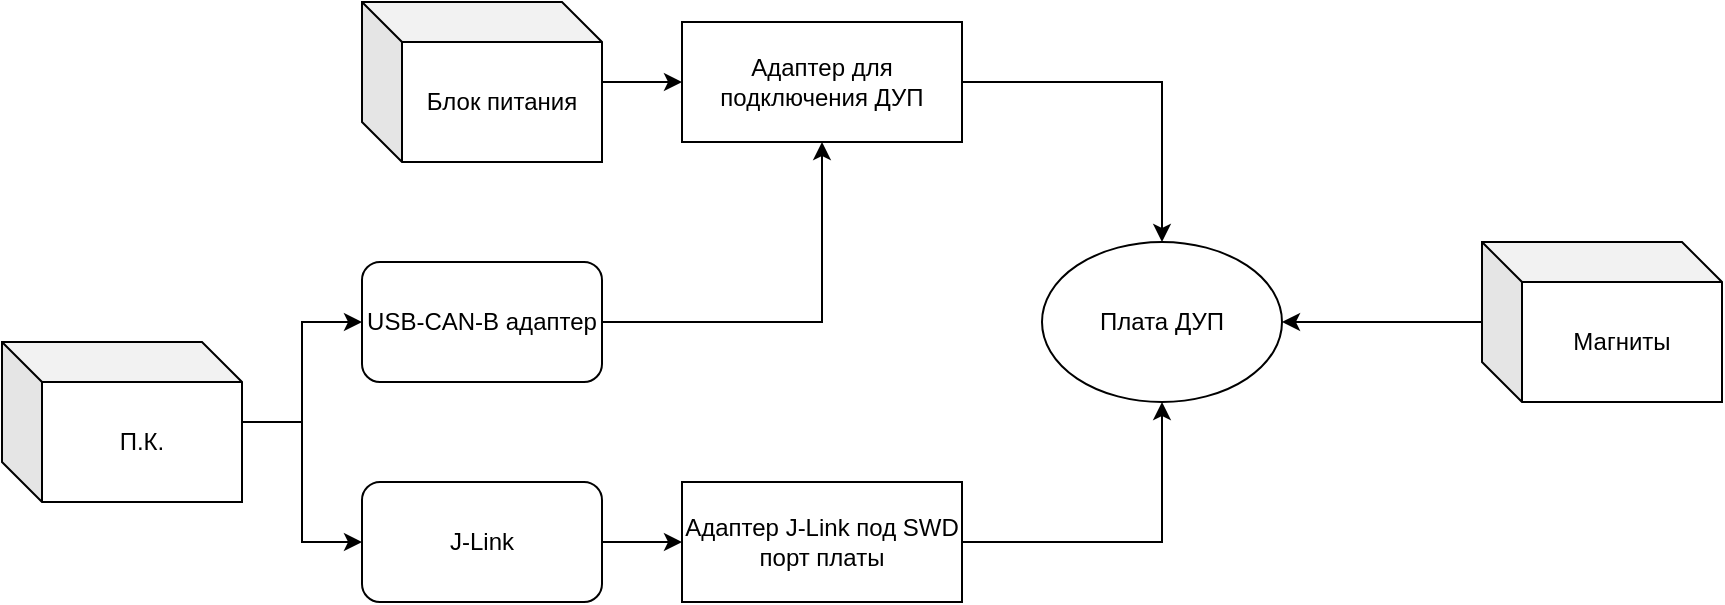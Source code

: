 <mxfile version="28.2.5">
  <diagram name="Страница — 1" id="r_zdTmEf6iypGUSkc-GM">
    <mxGraphModel dx="1375" dy="787" grid="1" gridSize="10" guides="1" tooltips="1" connect="1" arrows="1" fold="1" page="1" pageScale="1" pageWidth="827" pageHeight="1169" math="0" shadow="0">
      <root>
        <mxCell id="0" />
        <mxCell id="1" parent="0" />
        <mxCell id="HEdC6EzMkmrNth7F3knK-8" style="edgeStyle=orthogonalEdgeStyle;rounded=0;orthogonalLoop=1;jettySize=auto;html=1;" parent="1" source="HEdC6EzMkmrNth7F3knK-5" target="HEdC6EzMkmrNth7F3knK-6" edge="1">
          <mxGeometry relative="1" as="geometry" />
        </mxCell>
        <mxCell id="HEdC6EzMkmrNth7F3knK-9" style="edgeStyle=orthogonalEdgeStyle;rounded=0;orthogonalLoop=1;jettySize=auto;html=1;" parent="1" source="HEdC6EzMkmrNth7F3knK-5" target="HEdC6EzMkmrNth7F3knK-7" edge="1">
          <mxGeometry relative="1" as="geometry" />
        </mxCell>
        <mxCell id="HEdC6EzMkmrNth7F3knK-5" value="П.К." style="shape=cube;whiteSpace=wrap;html=1;boundedLbl=1;backgroundOutline=1;darkOpacity=0.05;darkOpacity2=0.1;" parent="1" vertex="1">
          <mxGeometry x="140" y="240" width="120" height="80" as="geometry" />
        </mxCell>
        <mxCell id="HEdC6EzMkmrNth7F3knK-21" style="edgeStyle=orthogonalEdgeStyle;rounded=0;orthogonalLoop=1;jettySize=auto;html=1;entryX=0.5;entryY=1;entryDx=0;entryDy=0;" parent="1" source="HEdC6EzMkmrNth7F3knK-6" target="HEdC6EzMkmrNth7F3knK-17" edge="1">
          <mxGeometry relative="1" as="geometry" />
        </mxCell>
        <mxCell id="HEdC6EzMkmrNth7F3knK-6" value="USB-CAN-B адаптер" style="rounded=1;whiteSpace=wrap;html=1;" parent="1" vertex="1">
          <mxGeometry x="320" y="200" width="120" height="60" as="geometry" />
        </mxCell>
        <mxCell id="HEdC6EzMkmrNth7F3knK-12" style="edgeStyle=orthogonalEdgeStyle;rounded=0;orthogonalLoop=1;jettySize=auto;html=1;entryX=0;entryY=0.5;entryDx=0;entryDy=0;" parent="1" source="HEdC6EzMkmrNth7F3knK-7" target="HEdC6EzMkmrNth7F3knK-11" edge="1">
          <mxGeometry relative="1" as="geometry" />
        </mxCell>
        <mxCell id="HEdC6EzMkmrNth7F3knK-7" value="J-Link" style="rounded=1;whiteSpace=wrap;html=1;" parent="1" vertex="1">
          <mxGeometry x="320" y="310" width="120" height="60" as="geometry" />
        </mxCell>
        <mxCell id="HEdC6EzMkmrNth7F3knK-16" style="edgeStyle=orthogonalEdgeStyle;rounded=0;orthogonalLoop=1;jettySize=auto;html=1;" parent="1" source="HEdC6EzMkmrNth7F3knK-11" target="HEdC6EzMkmrNth7F3knK-14" edge="1">
          <mxGeometry relative="1" as="geometry" />
        </mxCell>
        <mxCell id="HEdC6EzMkmrNth7F3knK-11" value="Адаптер J-Link под SWD порт платы" style="rounded=0;whiteSpace=wrap;html=1;" parent="1" vertex="1">
          <mxGeometry x="480" y="310" width="140" height="60" as="geometry" />
        </mxCell>
        <mxCell id="HEdC6EzMkmrNth7F3knK-14" value="Плата ДУП" style="ellipse;whiteSpace=wrap;html=1;" parent="1" vertex="1">
          <mxGeometry x="660" y="190" width="120" height="80" as="geometry" />
        </mxCell>
        <mxCell id="HEdC6EzMkmrNth7F3knK-22" style="edgeStyle=orthogonalEdgeStyle;rounded=0;orthogonalLoop=1;jettySize=auto;html=1;" parent="1" source="HEdC6EzMkmrNth7F3knK-17" target="HEdC6EzMkmrNth7F3knK-14" edge="1">
          <mxGeometry relative="1" as="geometry" />
        </mxCell>
        <mxCell id="HEdC6EzMkmrNth7F3knK-17" value="Адаптер для подключения ДУП" style="rounded=0;whiteSpace=wrap;html=1;" parent="1" vertex="1">
          <mxGeometry x="480" y="80" width="140" height="60" as="geometry" />
        </mxCell>
        <mxCell id="HEdC6EzMkmrNth7F3knK-20" style="edgeStyle=orthogonalEdgeStyle;rounded=0;orthogonalLoop=1;jettySize=auto;html=1;entryX=0;entryY=0.5;entryDx=0;entryDy=0;" parent="1" source="HEdC6EzMkmrNth7F3knK-19" target="HEdC6EzMkmrNth7F3knK-17" edge="1">
          <mxGeometry relative="1" as="geometry" />
        </mxCell>
        <mxCell id="HEdC6EzMkmrNth7F3knK-19" value="Блок питания" style="shape=cube;whiteSpace=wrap;html=1;boundedLbl=1;backgroundOutline=1;darkOpacity=0.05;darkOpacity2=0.1;" parent="1" vertex="1">
          <mxGeometry x="320" y="70" width="120" height="80" as="geometry" />
        </mxCell>
        <mxCell id="HEdC6EzMkmrNth7F3knK-24" style="edgeStyle=orthogonalEdgeStyle;rounded=0;orthogonalLoop=1;jettySize=auto;html=1;entryX=1;entryY=0.5;entryDx=0;entryDy=0;" parent="1" source="HEdC6EzMkmrNth7F3knK-23" target="HEdC6EzMkmrNth7F3knK-14" edge="1">
          <mxGeometry relative="1" as="geometry" />
        </mxCell>
        <mxCell id="HEdC6EzMkmrNth7F3knK-23" value="Магниты" style="shape=cube;whiteSpace=wrap;html=1;boundedLbl=1;backgroundOutline=1;darkOpacity=0.05;darkOpacity2=0.1;" parent="1" vertex="1">
          <mxGeometry x="880" y="190" width="120" height="80" as="geometry" />
        </mxCell>
      </root>
    </mxGraphModel>
  </diagram>
</mxfile>
